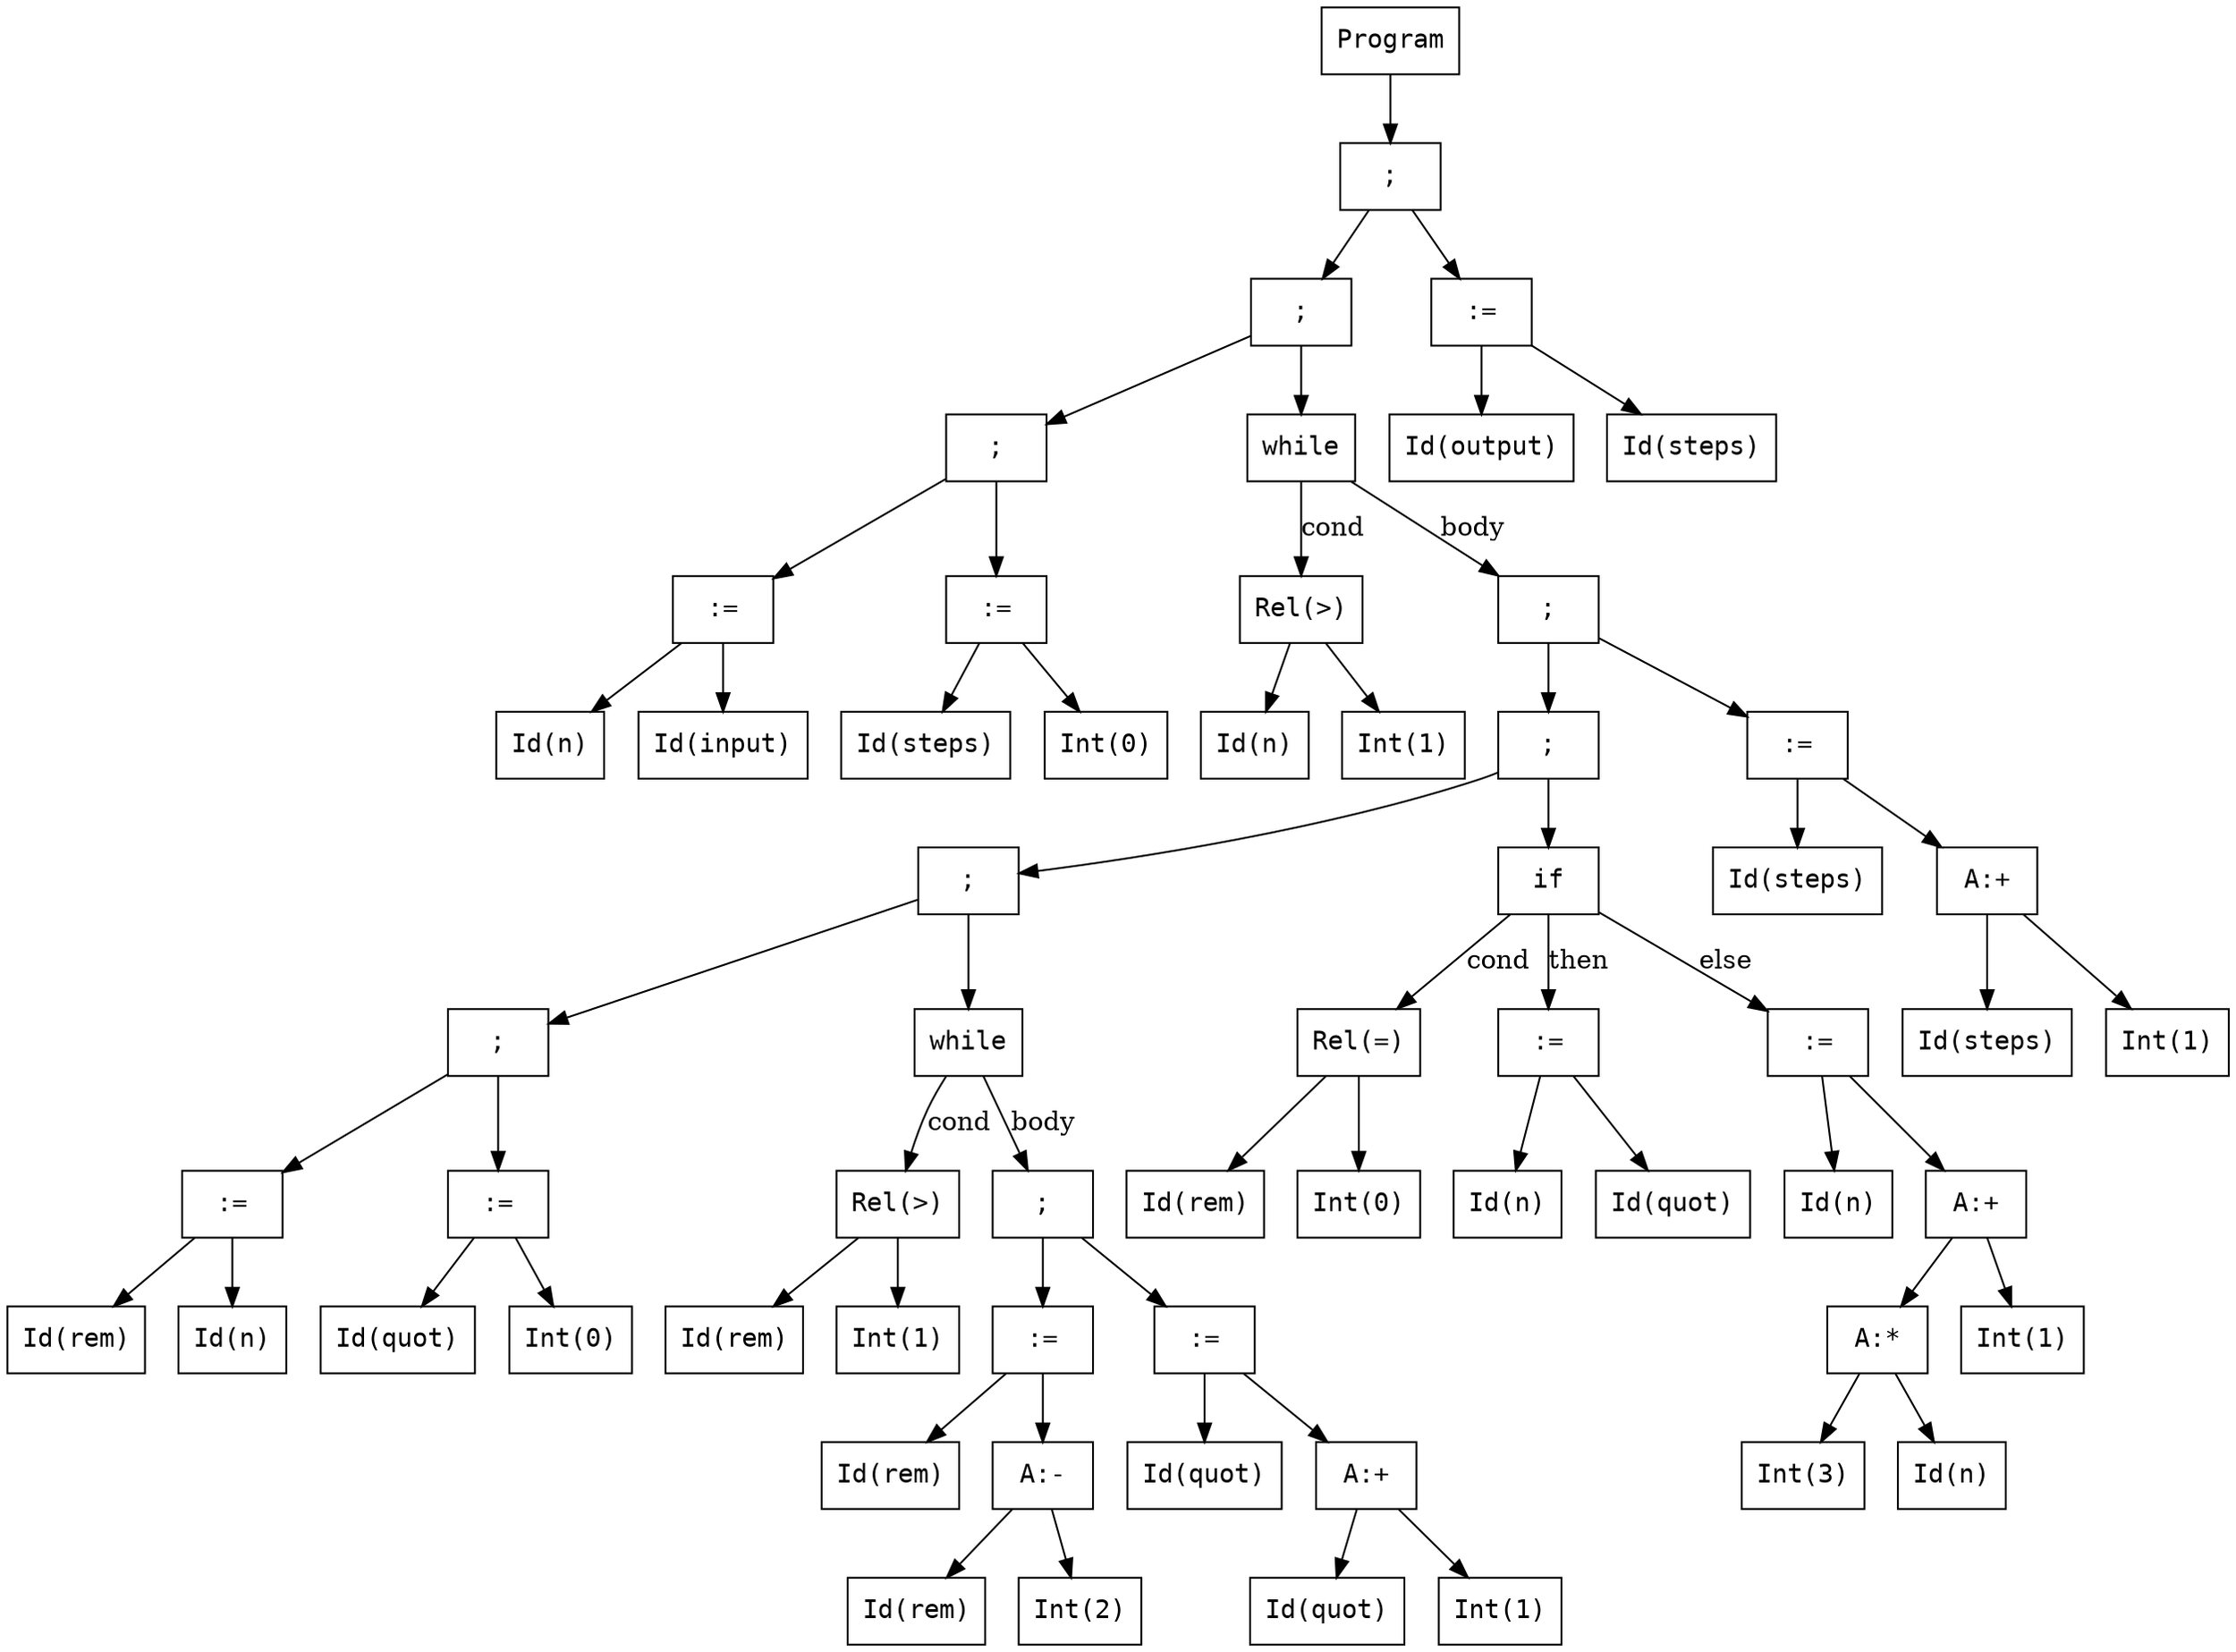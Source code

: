 digraph AST {
  node [shape=box, fontname="Courier"];
  n1 [label="Program"];
  n2 [label=";"];
  n3 [label=";"];
  n4 [label=";"];
  n5 [label=":="];
  n6 [label="Id(n)"];
  n7 [label="Id(input)"];
  n5 -> n6;
  n5 -> n7;
  n8 [label=":="];
  n9 [label="Id(steps)"];
  n10 [label="Int(0)"];
  n8 -> n9;
  n8 -> n10;
  n4 -> n5;
  n4 -> n8;
  n11 [label="while"];
  n12 [label="Rel(>)"];
  n13 [label="Id(n)"];
  n14 [label="Int(1)"];
  n12 -> n13;
  n12 -> n14;
  n15 [label=";"];
  n16 [label=";"];
  n17 [label=";"];
  n18 [label=";"];
  n19 [label=":="];
  n20 [label="Id(rem)"];
  n21 [label="Id(n)"];
  n19 -> n20;
  n19 -> n21;
  n22 [label=":="];
  n23 [label="Id(quot)"];
  n24 [label="Int(0)"];
  n22 -> n23;
  n22 -> n24;
  n18 -> n19;
  n18 -> n22;
  n25 [label="while"];
  n26 [label="Rel(>)"];
  n27 [label="Id(rem)"];
  n28 [label="Int(1)"];
  n26 -> n27;
  n26 -> n28;
  n29 [label=";"];
  n30 [label=":="];
  n31 [label="Id(rem)"];
  n32 [label="A:-"];
  n33 [label="Id(rem)"];
  n34 [label="Int(2)"];
  n32 -> n33;
  n32 -> n34;
  n30 -> n31;
  n30 -> n32;
  n35 [label=":="];
  n36 [label="Id(quot)"];
  n37 [label="A:+"];
  n38 [label="Id(quot)"];
  n39 [label="Int(1)"];
  n37 -> n38;
  n37 -> n39;
  n35 -> n36;
  n35 -> n37;
  n29 -> n30;
  n29 -> n35;
  n25 -> n26 [label="cond"];
  n25 -> n29 [label="body"];
  n17 -> n18;
  n17 -> n25;
  n40 [label="if"];
  n41 [label="Rel(=)"];
  n42 [label="Id(rem)"];
  n43 [label="Int(0)"];
  n41 -> n42;
  n41 -> n43;
  n44 [label=":="];
  n45 [label="Id(n)"];
  n46 [label="Id(quot)"];
  n44 -> n45;
  n44 -> n46;
  n47 [label=":="];
  n48 [label="Id(n)"];
  n49 [label="A:+"];
  n50 [label="A:*"];
  n51 [label="Int(3)"];
  n52 [label="Id(n)"];
  n50 -> n51;
  n50 -> n52;
  n53 [label="Int(1)"];
  n49 -> n50;
  n49 -> n53;
  n47 -> n48;
  n47 -> n49;
  n40 -> n41 [label="cond"];
  n40 -> n44 [label="then"];
  n40 -> n47 [label="else"];
  n16 -> n17;
  n16 -> n40;
  n54 [label=":="];
  n55 [label="Id(steps)"];
  n56 [label="A:+"];
  n57 [label="Id(steps)"];
  n58 [label="Int(1)"];
  n56 -> n57;
  n56 -> n58;
  n54 -> n55;
  n54 -> n56;
  n15 -> n16;
  n15 -> n54;
  n11 -> n12 [label="cond"];
  n11 -> n15 [label="body"];
  n3 -> n4;
  n3 -> n11;
  n59 [label=":="];
  n60 [label="Id(output)"];
  n61 [label="Id(steps)"];
  n59 -> n60;
  n59 -> n61;
  n2 -> n3;
  n2 -> n59;
  n1 -> n2;
}
